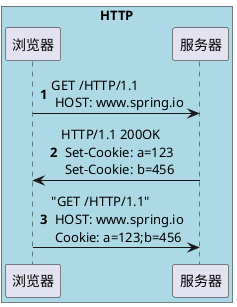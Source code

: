 @startuml

box "HTTP" #LightBlue
participant "浏览器"
participant "服务器"
end box

autonumber
"浏览器" -> "服务器": GET /HTTP/1.1\n HOST: www.spring.io

"服务器" -> "浏览器": HTTP/1.1 200OK\n Set-Cookie: a=123\n Set-Cookie: b=456
"浏览器" -> "服务器": "GET /HTTP/1.1"\n HOST: www.spring.io\n Cookie: a=123;b=456
@enduml